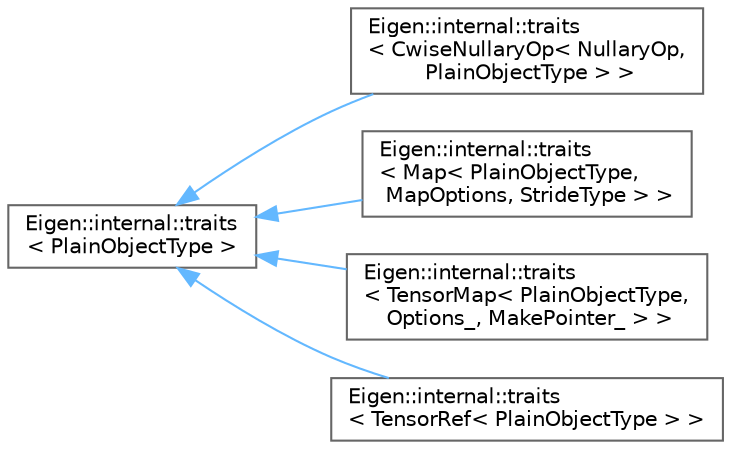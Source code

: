 digraph "类继承关系图"
{
 // LATEX_PDF_SIZE
  bgcolor="transparent";
  edge [fontname=Helvetica,fontsize=10,labelfontname=Helvetica,labelfontsize=10];
  node [fontname=Helvetica,fontsize=10,shape=box,height=0.2,width=0.4];
  rankdir="LR";
  Node0 [id="Node000000",label="Eigen::internal::traits\l\< PlainObjectType \>",height=0.2,width=0.4,color="grey40", fillcolor="white", style="filled",URL="$struct_eigen_1_1internal_1_1traits.html",tooltip=" "];
  Node0 -> Node1 [id="edge4413_Node000000_Node000001",dir="back",color="steelblue1",style="solid",tooltip=" "];
  Node1 [id="Node000001",label="Eigen::internal::traits\l\< CwiseNullaryOp\< NullaryOp,\l PlainObjectType \> \>",height=0.2,width=0.4,color="grey40", fillcolor="white", style="filled",URL="$struct_eigen_1_1internal_1_1traits_3_01_cwise_nullary_op_3_01_nullary_op_00_01_plain_object_type_01_4_01_4.html",tooltip=" "];
  Node0 -> Node2 [id="edge4414_Node000000_Node000002",dir="back",color="steelblue1",style="solid",tooltip=" "];
  Node2 [id="Node000002",label="Eigen::internal::traits\l\< Map\< PlainObjectType,\l MapOptions, StrideType \> \>",height=0.2,width=0.4,color="grey40", fillcolor="white", style="filled",URL="$struct_eigen_1_1internal_1_1traits_3_01_map_3_01_plain_object_type_00_01_map_options_00_01_stride_type_01_4_01_4.html",tooltip=" "];
  Node0 -> Node3 [id="edge4415_Node000000_Node000003",dir="back",color="steelblue1",style="solid",tooltip=" "];
  Node3 [id="Node000003",label="Eigen::internal::traits\l\< TensorMap\< PlainObjectType,\l Options_, MakePointer_ \> \>",height=0.2,width=0.4,color="grey40", fillcolor="white", style="filled",URL="$struct_eigen_1_1internal_1_1traits_3_01_tensor_map_3_01_plain_object_type_00_01_options___00_01_make_pointer___01_4_01_4.html",tooltip=" "];
  Node0 -> Node4 [id="edge4416_Node000000_Node000004",dir="back",color="steelblue1",style="solid",tooltip=" "];
  Node4 [id="Node000004",label="Eigen::internal::traits\l\< TensorRef\< PlainObjectType \> \>",height=0.2,width=0.4,color="grey40", fillcolor="white", style="filled",URL="$struct_eigen_1_1internal_1_1traits_3_01_tensor_ref_3_01_plain_object_type_01_4_01_4.html",tooltip=" "];
}
